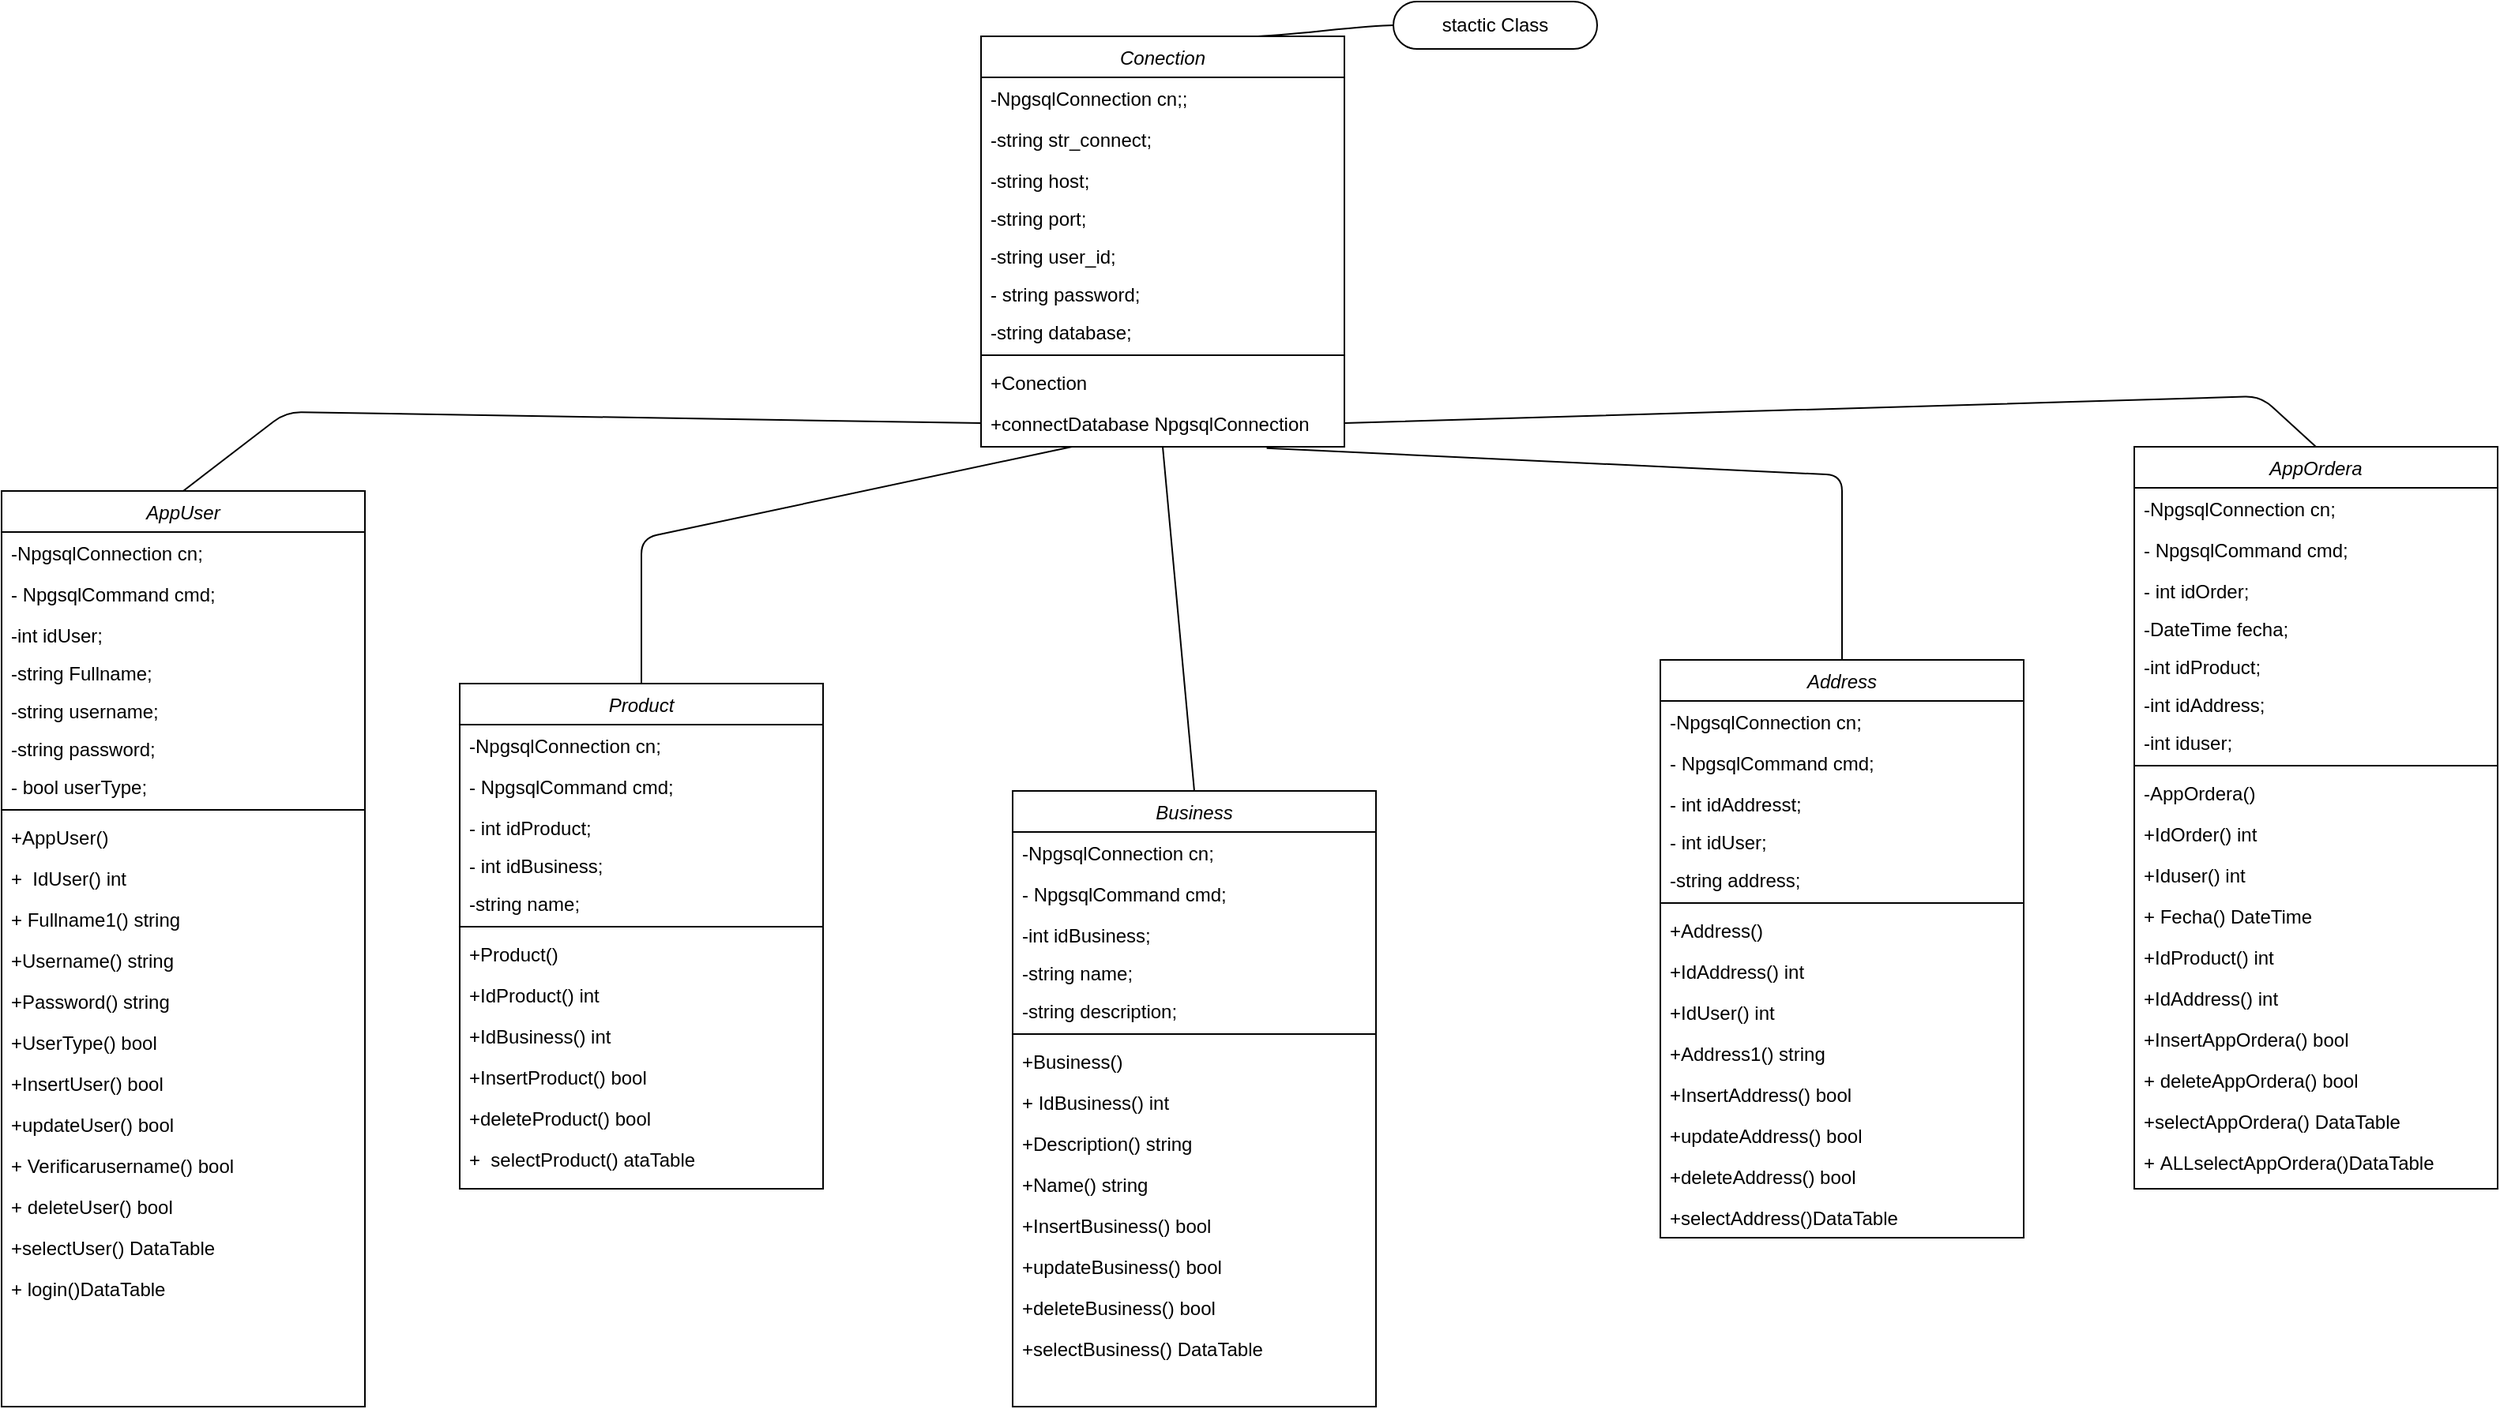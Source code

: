 <mxfile version="13.0.9" type="device"><diagram id="C5RBs43oDa-KdzZeNtuy" name="Page-1"><mxGraphModel dx="2031" dy="1103" grid="1" gridSize="10" guides="1" tooltips="1" connect="1" arrows="1" fold="1" page="1" pageScale="1" pageWidth="827" pageHeight="1169" math="0" shadow="0"><root><mxCell id="WIyWlLk6GJQsqaUBKTNV-0"/><mxCell id="WIyWlLk6GJQsqaUBKTNV-1" parent="WIyWlLk6GJQsqaUBKTNV-0"/><mxCell id="FFOYuYThRLRDzzI7GLWf-106" value="stactic Class" style="whiteSpace=wrap;html=1;rounded=1;arcSize=50;align=center;verticalAlign=middle;strokeWidth=1;autosize=1;spacing=4;treeFolding=1;treeMoving=1;newEdgeStyle={&quot;edgeStyle&quot;:&quot;entityRelationEdgeStyle&quot;,&quot;startArrow&quot;:&quot;none&quot;,&quot;endArrow&quot;:&quot;none&quot;,&quot;segment&quot;:10,&quot;curved&quot;:1};" vertex="1" parent="WIyWlLk6GJQsqaUBKTNV-1"><mxGeometry x="941" y="60" width="129" height="30" as="geometry"/></mxCell><mxCell id="FFOYuYThRLRDzzI7GLWf-107" value="" style="edgeStyle=entityRelationEdgeStyle;startArrow=none;endArrow=none;segment=10;curved=1;exitX=0.75;exitY=0;exitDx=0;exitDy=0;" edge="1" target="FFOYuYThRLRDzzI7GLWf-106" parent="WIyWlLk6GJQsqaUBKTNV-1" source="zkfFHV4jXpPFQw0GAbJ--0"><mxGeometry relative="1" as="geometry"><mxPoint x="930" y="282" as="sourcePoint"/></mxGeometry></mxCell><mxCell id="FFOYuYThRLRDzzI7GLWf-60" value="AppUser" style="swimlane;fontStyle=2;align=center;verticalAlign=top;childLayout=stackLayout;horizontal=1;startSize=26;horizontalStack=0;resizeParent=1;resizeLast=0;collapsible=1;marginBottom=0;rounded=0;shadow=0;strokeWidth=1;" vertex="1" parent="WIyWlLk6GJQsqaUBKTNV-1"><mxGeometry x="60" y="370" width="230" height="580" as="geometry"><mxRectangle x="10" y="230" width="160" height="26" as="alternateBounds"/></mxGeometry></mxCell><mxCell id="FFOYuYThRLRDzzI7GLWf-61" value="-NpgsqlConnection cn;" style="text;align=left;verticalAlign=top;spacingLeft=4;spacingRight=4;overflow=hidden;rotatable=0;points=[[0,0.5],[1,0.5]];portConstraint=eastwest;rounded=0;shadow=0;html=0;labelBorderColor=none;" vertex="1" parent="FFOYuYThRLRDzzI7GLWf-60"><mxGeometry y="26" width="230" height="26" as="geometry"/></mxCell><mxCell id="FFOYuYThRLRDzzI7GLWf-62" value="- NpgsqlCommand cmd;" style="text;align=left;verticalAlign=top;spacingLeft=4;spacingRight=4;overflow=hidden;rotatable=0;points=[[0,0.5],[1,0.5]];portConstraint=eastwest;rounded=0;shadow=0;html=0;" vertex="1" parent="FFOYuYThRLRDzzI7GLWf-60"><mxGeometry y="52" width="230" height="26" as="geometry"/></mxCell><mxCell id="FFOYuYThRLRDzzI7GLWf-63" value="-int idUser;" style="text;align=left;verticalAlign=top;spacingLeft=4;spacingRight=4;overflow=hidden;rotatable=0;points=[[0,0.5],[1,0.5]];portConstraint=eastwest;" vertex="1" parent="FFOYuYThRLRDzzI7GLWf-60"><mxGeometry y="78" width="230" height="24" as="geometry"/></mxCell><mxCell id="FFOYuYThRLRDzzI7GLWf-64" value="-string Fullname;" style="text;align=left;verticalAlign=top;spacingLeft=4;spacingRight=4;overflow=hidden;rotatable=0;points=[[0,0.5],[1,0.5]];portConstraint=eastwest;" vertex="1" parent="FFOYuYThRLRDzzI7GLWf-60"><mxGeometry y="102" width="230" height="24" as="geometry"/></mxCell><mxCell id="FFOYuYThRLRDzzI7GLWf-65" value="-string username;" style="text;align=left;verticalAlign=top;spacingLeft=4;spacingRight=4;overflow=hidden;rotatable=0;points=[[0,0.5],[1,0.5]];portConstraint=eastwest;" vertex="1" parent="FFOYuYThRLRDzzI7GLWf-60"><mxGeometry y="126" width="230" height="24" as="geometry"/></mxCell><mxCell id="FFOYuYThRLRDzzI7GLWf-66" value="-string password;" style="text;align=left;verticalAlign=top;spacingLeft=4;spacingRight=4;overflow=hidden;rotatable=0;points=[[0,0.5],[1,0.5]];portConstraint=eastwest;" vertex="1" parent="FFOYuYThRLRDzzI7GLWf-60"><mxGeometry y="150" width="230" height="24" as="geometry"/></mxCell><mxCell id="FFOYuYThRLRDzzI7GLWf-67" value="- bool userType;" style="text;align=left;verticalAlign=top;spacingLeft=4;spacingRight=4;overflow=hidden;rotatable=0;points=[[0,0.5],[1,0.5]];portConstraint=eastwest;" vertex="1" parent="FFOYuYThRLRDzzI7GLWf-60"><mxGeometry y="174" width="230" height="24" as="geometry"/></mxCell><mxCell id="FFOYuYThRLRDzzI7GLWf-68" value="" style="line;html=1;strokeWidth=1;align=left;verticalAlign=middle;spacingTop=-1;spacingLeft=3;spacingRight=3;rotatable=0;labelPosition=right;points=[];portConstraint=eastwest;" vertex="1" parent="FFOYuYThRLRDzzI7GLWf-60"><mxGeometry y="198" width="230" height="8" as="geometry"/></mxCell><mxCell id="FFOYuYThRLRDzzI7GLWf-69" value="+AppUser()" style="text;align=left;verticalAlign=top;spacingLeft=4;spacingRight=4;overflow=hidden;rotatable=0;points=[[0,0.5],[1,0.5]];portConstraint=eastwest;" vertex="1" parent="FFOYuYThRLRDzzI7GLWf-60"><mxGeometry y="206" width="230" height="26" as="geometry"/></mxCell><mxCell id="FFOYuYThRLRDzzI7GLWf-70" value="+  IdUser() int" style="text;align=left;verticalAlign=top;spacingLeft=4;spacingRight=4;overflow=hidden;rotatable=0;points=[[0,0.5],[1,0.5]];portConstraint=eastwest;" vertex="1" parent="FFOYuYThRLRDzzI7GLWf-60"><mxGeometry y="232" width="230" height="26" as="geometry"/></mxCell><mxCell id="FFOYuYThRLRDzzI7GLWf-71" value="+ Fullname1() string " style="text;align=left;verticalAlign=top;spacingLeft=4;spacingRight=4;overflow=hidden;rotatable=0;points=[[0,0.5],[1,0.5]];portConstraint=eastwest;" vertex="1" parent="FFOYuYThRLRDzzI7GLWf-60"><mxGeometry y="258" width="230" height="26" as="geometry"/></mxCell><mxCell id="FFOYuYThRLRDzzI7GLWf-72" value="+Username() string " style="text;align=left;verticalAlign=top;spacingLeft=4;spacingRight=4;overflow=hidden;rotatable=0;points=[[0,0.5],[1,0.5]];portConstraint=eastwest;" vertex="1" parent="FFOYuYThRLRDzzI7GLWf-60"><mxGeometry y="284" width="230" height="26" as="geometry"/></mxCell><mxCell id="FFOYuYThRLRDzzI7GLWf-73" value="+Password() string " style="text;align=left;verticalAlign=top;spacingLeft=4;spacingRight=4;overflow=hidden;rotatable=0;points=[[0,0.5],[1,0.5]];portConstraint=eastwest;" vertex="1" parent="FFOYuYThRLRDzzI7GLWf-60"><mxGeometry y="310" width="230" height="26" as="geometry"/></mxCell><mxCell id="FFOYuYThRLRDzzI7GLWf-74" value="+UserType() bool " style="text;align=left;verticalAlign=top;spacingLeft=4;spacingRight=4;overflow=hidden;rotatable=0;points=[[0,0.5],[1,0.5]];portConstraint=eastwest;" vertex="1" parent="FFOYuYThRLRDzzI7GLWf-60"><mxGeometry y="336" width="230" height="26" as="geometry"/></mxCell><mxCell id="FFOYuYThRLRDzzI7GLWf-75" value="+InsertUser() bool " style="text;align=left;verticalAlign=top;spacingLeft=4;spacingRight=4;overflow=hidden;rotatable=0;points=[[0,0.5],[1,0.5]];portConstraint=eastwest;" vertex="1" parent="FFOYuYThRLRDzzI7GLWf-60"><mxGeometry y="362" width="230" height="26" as="geometry"/></mxCell><mxCell id="FFOYuYThRLRDzzI7GLWf-76" value="+updateUser() bool " style="text;align=left;verticalAlign=top;spacingLeft=4;spacingRight=4;overflow=hidden;rotatable=0;points=[[0,0.5],[1,0.5]];portConstraint=eastwest;fontStyle=0" vertex="1" parent="FFOYuYThRLRDzzI7GLWf-60"><mxGeometry y="388" width="230" height="26" as="geometry"/></mxCell><mxCell id="FFOYuYThRLRDzzI7GLWf-77" value="+ Verificarusername() bool " style="text;align=left;verticalAlign=top;spacingLeft=4;spacingRight=4;overflow=hidden;rotatable=0;points=[[0,0.5],[1,0.5]];portConstraint=eastwest;fontStyle=0" vertex="1" parent="FFOYuYThRLRDzzI7GLWf-60"><mxGeometry y="414" width="230" height="26" as="geometry"/></mxCell><mxCell id="FFOYuYThRLRDzzI7GLWf-78" value="+ deleteUser() bool " style="text;align=left;verticalAlign=top;spacingLeft=4;spacingRight=4;overflow=hidden;rotatable=0;points=[[0,0.5],[1,0.5]];portConstraint=eastwest;fontStyle=0" vertex="1" parent="FFOYuYThRLRDzzI7GLWf-60"><mxGeometry y="440" width="230" height="26" as="geometry"/></mxCell><mxCell id="FFOYuYThRLRDzzI7GLWf-79" value="+selectUser() DataTable " style="text;align=left;verticalAlign=top;spacingLeft=4;spacingRight=4;overflow=hidden;rotatable=0;points=[[0,0.5],[1,0.5]];portConstraint=eastwest;fontStyle=0" vertex="1" parent="FFOYuYThRLRDzzI7GLWf-60"><mxGeometry y="466" width="230" height="26" as="geometry"/></mxCell><mxCell id="FFOYuYThRLRDzzI7GLWf-80" value="+ login()DataTable " style="text;align=left;verticalAlign=top;spacingLeft=4;spacingRight=4;overflow=hidden;rotatable=0;points=[[0,0.5],[1,0.5]];portConstraint=eastwest;fontStyle=0" vertex="1" parent="FFOYuYThRLRDzzI7GLWf-60"><mxGeometry y="492" width="230" height="26" as="geometry"/></mxCell><mxCell id="zkfFHV4jXpPFQw0GAbJ--0" value="Conection" style="swimlane;fontStyle=2;align=center;verticalAlign=top;childLayout=stackLayout;horizontal=1;startSize=26;horizontalStack=0;resizeParent=1;resizeLast=0;collapsible=1;marginBottom=0;rounded=0;shadow=0;strokeWidth=1;" parent="WIyWlLk6GJQsqaUBKTNV-1" vertex="1"><mxGeometry x="680" y="82" width="230" height="260" as="geometry"><mxRectangle x="10" y="50" width="160" height="26" as="alternateBounds"/></mxGeometry></mxCell><mxCell id="zkfFHV4jXpPFQw0GAbJ--2" value="-NpgsqlConnection cn;;" style="text;align=left;verticalAlign=top;spacingLeft=4;spacingRight=4;overflow=hidden;rotatable=0;points=[[0,0.5],[1,0.5]];portConstraint=eastwest;rounded=0;shadow=0;html=0;" parent="zkfFHV4jXpPFQw0GAbJ--0" vertex="1"><mxGeometry y="26" width="230" height="26" as="geometry"/></mxCell><mxCell id="zkfFHV4jXpPFQw0GAbJ--3" value="-string str_connect;" style="text;align=left;verticalAlign=top;spacingLeft=4;spacingRight=4;overflow=hidden;rotatable=0;points=[[0,0.5],[1,0.5]];portConstraint=eastwest;rounded=0;shadow=0;html=0;" parent="zkfFHV4jXpPFQw0GAbJ--0" vertex="1"><mxGeometry y="52" width="230" height="26" as="geometry"/></mxCell><mxCell id="zkfFHV4jXpPFQw0GAbJ--1" value="-string host;" style="text;align=left;verticalAlign=top;spacingLeft=4;spacingRight=4;overflow=hidden;rotatable=0;points=[[0,0.5],[1,0.5]];portConstraint=eastwest;" parent="zkfFHV4jXpPFQw0GAbJ--0" vertex="1"><mxGeometry y="78" width="230" height="24" as="geometry"/></mxCell><mxCell id="FFOYuYThRLRDzzI7GLWf-4" value="-string port;" style="text;align=left;verticalAlign=top;spacingLeft=4;spacingRight=4;overflow=hidden;rotatable=0;points=[[0,0.5],[1,0.5]];portConstraint=eastwest;" vertex="1" parent="zkfFHV4jXpPFQw0GAbJ--0"><mxGeometry y="102" width="230" height="24" as="geometry"/></mxCell><mxCell id="FFOYuYThRLRDzzI7GLWf-6" value="-string user_id;&#10;&#10;" style="text;align=left;verticalAlign=top;spacingLeft=4;spacingRight=4;overflow=hidden;rotatable=0;points=[[0,0.5],[1,0.5]];portConstraint=eastwest;" vertex="1" parent="zkfFHV4jXpPFQw0GAbJ--0"><mxGeometry y="126" width="230" height="24" as="geometry"/></mxCell><mxCell id="FFOYuYThRLRDzzI7GLWf-7" value="- string password;" style="text;align=left;verticalAlign=top;spacingLeft=4;spacingRight=4;overflow=hidden;rotatable=0;points=[[0,0.5],[1,0.5]];portConstraint=eastwest;" vertex="1" parent="zkfFHV4jXpPFQw0GAbJ--0"><mxGeometry y="150" width="230" height="24" as="geometry"/></mxCell><mxCell id="FFOYuYThRLRDzzI7GLWf-8" value="-string database;" style="text;align=left;verticalAlign=top;spacingLeft=4;spacingRight=4;overflow=hidden;rotatable=0;points=[[0,0.5],[1,0.5]];portConstraint=eastwest;" vertex="1" parent="zkfFHV4jXpPFQw0GAbJ--0"><mxGeometry y="174" width="230" height="24" as="geometry"/></mxCell><mxCell id="zkfFHV4jXpPFQw0GAbJ--4" value="" style="line;html=1;strokeWidth=1;align=left;verticalAlign=middle;spacingTop=-1;spacingLeft=3;spacingRight=3;rotatable=0;labelPosition=right;points=[];portConstraint=eastwest;" parent="zkfFHV4jXpPFQw0GAbJ--0" vertex="1"><mxGeometry y="198" width="230" height="8" as="geometry"/></mxCell><mxCell id="zkfFHV4jXpPFQw0GAbJ--5" value="+Conection&#10;&#10;" style="text;align=left;verticalAlign=top;spacingLeft=4;spacingRight=4;overflow=hidden;rotatable=0;points=[[0,0.5],[1,0.5]];portConstraint=eastwest;" parent="zkfFHV4jXpPFQw0GAbJ--0" vertex="1"><mxGeometry y="206" width="230" height="26" as="geometry"/></mxCell><mxCell id="FFOYuYThRLRDzzI7GLWf-9" value="+connectDatabase NpgsqlConnection " style="text;align=left;verticalAlign=top;spacingLeft=4;spacingRight=4;overflow=hidden;rotatable=0;points=[[0,0.5],[1,0.5]];portConstraint=eastwest;" vertex="1" parent="zkfFHV4jXpPFQw0GAbJ--0"><mxGeometry y="232" width="230" height="26" as="geometry"/></mxCell><mxCell id="FFOYuYThRLRDzzI7GLWf-81" value="Business" style="swimlane;fontStyle=2;align=center;verticalAlign=top;childLayout=stackLayout;horizontal=1;startSize=26;horizontalStack=0;resizeParent=1;resizeLast=0;collapsible=1;marginBottom=0;rounded=0;shadow=0;strokeWidth=1;" vertex="1" parent="WIyWlLk6GJQsqaUBKTNV-1"><mxGeometry x="700" y="560" width="230" height="390" as="geometry"><mxRectangle x="320" y="270" width="160" height="26" as="alternateBounds"/></mxGeometry></mxCell><mxCell id="FFOYuYThRLRDzzI7GLWf-82" value="-NpgsqlConnection cn;" style="text;align=left;verticalAlign=top;spacingLeft=4;spacingRight=4;overflow=hidden;rotatable=0;points=[[0,0.5],[1,0.5]];portConstraint=eastwest;rounded=0;shadow=0;html=0;labelBorderColor=none;" vertex="1" parent="FFOYuYThRLRDzzI7GLWf-81"><mxGeometry y="26" width="230" height="26" as="geometry"/></mxCell><mxCell id="FFOYuYThRLRDzzI7GLWf-83" value="- NpgsqlCommand cmd;" style="text;align=left;verticalAlign=top;spacingLeft=4;spacingRight=4;overflow=hidden;rotatable=0;points=[[0,0.5],[1,0.5]];portConstraint=eastwest;rounded=0;shadow=0;html=0;" vertex="1" parent="FFOYuYThRLRDzzI7GLWf-81"><mxGeometry y="52" width="230" height="26" as="geometry"/></mxCell><mxCell id="FFOYuYThRLRDzzI7GLWf-84" value="-int idBusiness;" style="text;align=left;verticalAlign=top;spacingLeft=4;spacingRight=4;overflow=hidden;rotatable=0;points=[[0,0.5],[1,0.5]];portConstraint=eastwest;" vertex="1" parent="FFOYuYThRLRDzzI7GLWf-81"><mxGeometry y="78" width="230" height="24" as="geometry"/></mxCell><mxCell id="FFOYuYThRLRDzzI7GLWf-85" value="-string name;" style="text;align=left;verticalAlign=top;spacingLeft=4;spacingRight=4;overflow=hidden;rotatable=0;points=[[0,0.5],[1,0.5]];portConstraint=eastwest;" vertex="1" parent="FFOYuYThRLRDzzI7GLWf-81"><mxGeometry y="102" width="230" height="24" as="geometry"/></mxCell><mxCell id="FFOYuYThRLRDzzI7GLWf-86" value="-string description;" style="text;align=left;verticalAlign=top;spacingLeft=4;spacingRight=4;overflow=hidden;rotatable=0;points=[[0,0.5],[1,0.5]];portConstraint=eastwest;" vertex="1" parent="FFOYuYThRLRDzzI7GLWf-81"><mxGeometry y="126" width="230" height="24" as="geometry"/></mxCell><mxCell id="FFOYuYThRLRDzzI7GLWf-89" value="" style="line;html=1;strokeWidth=1;align=left;verticalAlign=middle;spacingTop=-1;spacingLeft=3;spacingRight=3;rotatable=0;labelPosition=right;points=[];portConstraint=eastwest;" vertex="1" parent="FFOYuYThRLRDzzI7GLWf-81"><mxGeometry y="150" width="230" height="8" as="geometry"/></mxCell><mxCell id="FFOYuYThRLRDzzI7GLWf-90" value="+Business()" style="text;align=left;verticalAlign=top;spacingLeft=4;spacingRight=4;overflow=hidden;rotatable=0;points=[[0,0.5],[1,0.5]];portConstraint=eastwest;" vertex="1" parent="FFOYuYThRLRDzzI7GLWf-81"><mxGeometry y="158" width="230" height="26" as="geometry"/></mxCell><mxCell id="FFOYuYThRLRDzzI7GLWf-91" value="+ IdBusiness() int " style="text;align=left;verticalAlign=top;spacingLeft=4;spacingRight=4;overflow=hidden;rotatable=0;points=[[0,0.5],[1,0.5]];portConstraint=eastwest;" vertex="1" parent="FFOYuYThRLRDzzI7GLWf-81"><mxGeometry y="184" width="230" height="26" as="geometry"/></mxCell><mxCell id="FFOYuYThRLRDzzI7GLWf-92" value="+Description() string " style="text;align=left;verticalAlign=top;spacingLeft=4;spacingRight=4;overflow=hidden;rotatable=0;points=[[0,0.5],[1,0.5]];portConstraint=eastwest;" vertex="1" parent="FFOYuYThRLRDzzI7GLWf-81"><mxGeometry y="210" width="230" height="26" as="geometry"/></mxCell><mxCell id="FFOYuYThRLRDzzI7GLWf-93" value="+Name() string " style="text;align=left;verticalAlign=top;spacingLeft=4;spacingRight=4;overflow=hidden;rotatable=0;points=[[0,0.5],[1,0.5]];portConstraint=eastwest;" vertex="1" parent="FFOYuYThRLRDzzI7GLWf-81"><mxGeometry y="236" width="230" height="26" as="geometry"/></mxCell><mxCell id="FFOYuYThRLRDzzI7GLWf-94" value="+InsertBusiness() bool " style="text;align=left;verticalAlign=top;spacingLeft=4;spacingRight=4;overflow=hidden;rotatable=0;points=[[0,0.5],[1,0.5]];portConstraint=eastwest;" vertex="1" parent="FFOYuYThRLRDzzI7GLWf-81"><mxGeometry y="262" width="230" height="26" as="geometry"/></mxCell><mxCell id="FFOYuYThRLRDzzI7GLWf-95" value="+updateBusiness() bool " style="text;align=left;verticalAlign=top;spacingLeft=4;spacingRight=4;overflow=hidden;rotatable=0;points=[[0,0.5],[1,0.5]];portConstraint=eastwest;" vertex="1" parent="FFOYuYThRLRDzzI7GLWf-81"><mxGeometry y="288" width="230" height="26" as="geometry"/></mxCell><mxCell id="FFOYuYThRLRDzzI7GLWf-96" value="+deleteBusiness() bool " style="text;align=left;verticalAlign=top;spacingLeft=4;spacingRight=4;overflow=hidden;rotatable=0;points=[[0,0.5],[1,0.5]];portConstraint=eastwest;" vertex="1" parent="FFOYuYThRLRDzzI7GLWf-81"><mxGeometry y="314" width="230" height="26" as="geometry"/></mxCell><mxCell id="FFOYuYThRLRDzzI7GLWf-97" value="+selectBusiness() DataTable " style="text;align=left;verticalAlign=top;spacingLeft=4;spacingRight=4;overflow=hidden;rotatable=0;points=[[0,0.5],[1,0.5]];portConstraint=eastwest;fontStyle=0" vertex="1" parent="FFOYuYThRLRDzzI7GLWf-81"><mxGeometry y="340" width="230" height="26" as="geometry"/></mxCell><mxCell id="FFOYuYThRLRDzzI7GLWf-41" value="AppOrdera" style="swimlane;fontStyle=2;align=center;verticalAlign=top;childLayout=stackLayout;horizontal=1;startSize=26;horizontalStack=0;resizeParent=1;resizeLast=0;collapsible=1;marginBottom=0;rounded=0;shadow=0;strokeWidth=1;" vertex="1" parent="WIyWlLk6GJQsqaUBKTNV-1"><mxGeometry x="1410" y="342" width="230" height="470" as="geometry"><mxRectangle x="10" y="180" width="160" height="26" as="alternateBounds"/></mxGeometry></mxCell><mxCell id="FFOYuYThRLRDzzI7GLWf-42" value="-NpgsqlConnection cn;" style="text;align=left;verticalAlign=top;spacingLeft=4;spacingRight=4;overflow=hidden;rotatable=0;points=[[0,0.5],[1,0.5]];portConstraint=eastwest;rounded=0;shadow=0;html=0;labelBorderColor=none;" vertex="1" parent="FFOYuYThRLRDzzI7GLWf-41"><mxGeometry y="26" width="230" height="26" as="geometry"/></mxCell><mxCell id="FFOYuYThRLRDzzI7GLWf-43" value="- NpgsqlCommand cmd;" style="text;align=left;verticalAlign=top;spacingLeft=4;spacingRight=4;overflow=hidden;rotatable=0;points=[[0,0.5],[1,0.5]];portConstraint=eastwest;rounded=0;shadow=0;html=0;" vertex="1" parent="FFOYuYThRLRDzzI7GLWf-41"><mxGeometry y="52" width="230" height="26" as="geometry"/></mxCell><mxCell id="FFOYuYThRLRDzzI7GLWf-44" value=" - int idOrder;" style="text;align=left;verticalAlign=top;spacingLeft=4;spacingRight=4;overflow=hidden;rotatable=0;points=[[0,0.5],[1,0.5]];portConstraint=eastwest;" vertex="1" parent="FFOYuYThRLRDzzI7GLWf-41"><mxGeometry y="78" width="230" height="24" as="geometry"/></mxCell><mxCell id="FFOYuYThRLRDzzI7GLWf-45" value="-DateTime fecha;" style="text;align=left;verticalAlign=top;spacingLeft=4;spacingRight=4;overflow=hidden;rotatable=0;points=[[0,0.5],[1,0.5]];portConstraint=eastwest;" vertex="1" parent="FFOYuYThRLRDzzI7GLWf-41"><mxGeometry y="102" width="230" height="24" as="geometry"/></mxCell><mxCell id="FFOYuYThRLRDzzI7GLWf-46" value="-int idProduct;" style="text;align=left;verticalAlign=top;spacingLeft=4;spacingRight=4;overflow=hidden;rotatable=0;points=[[0,0.5],[1,0.5]];portConstraint=eastwest;" vertex="1" parent="FFOYuYThRLRDzzI7GLWf-41"><mxGeometry y="126" width="230" height="24" as="geometry"/></mxCell><mxCell id="FFOYuYThRLRDzzI7GLWf-57" value="-int idAddress;" style="text;align=left;verticalAlign=top;spacingLeft=4;spacingRight=4;overflow=hidden;rotatable=0;points=[[0,0.5],[1,0.5]];portConstraint=eastwest;" vertex="1" parent="FFOYuYThRLRDzzI7GLWf-41"><mxGeometry y="150" width="230" height="24" as="geometry"/></mxCell><mxCell id="FFOYuYThRLRDzzI7GLWf-56" value="-int iduser;" style="text;align=left;verticalAlign=top;spacingLeft=4;spacingRight=4;overflow=hidden;rotatable=0;points=[[0,0.5],[1,0.5]];portConstraint=eastwest;" vertex="1" parent="FFOYuYThRLRDzzI7GLWf-41"><mxGeometry y="174" width="230" height="24" as="geometry"/></mxCell><mxCell id="FFOYuYThRLRDzzI7GLWf-47" value="" style="line;html=1;strokeWidth=1;align=left;verticalAlign=middle;spacingTop=-1;spacingLeft=3;spacingRight=3;rotatable=0;labelPosition=right;points=[];portConstraint=eastwest;" vertex="1" parent="FFOYuYThRLRDzzI7GLWf-41"><mxGeometry y="198" width="230" height="8" as="geometry"/></mxCell><mxCell id="FFOYuYThRLRDzzI7GLWf-48" value="-AppOrdera()&#10;&#10;" style="text;align=left;verticalAlign=top;spacingLeft=4;spacingRight=4;overflow=hidden;rotatable=0;points=[[0,0.5],[1,0.5]];portConstraint=eastwest;" vertex="1" parent="FFOYuYThRLRDzzI7GLWf-41"><mxGeometry y="206" width="230" height="26" as="geometry"/></mxCell><mxCell id="FFOYuYThRLRDzzI7GLWf-49" value="+IdOrder() int " style="text;align=left;verticalAlign=top;spacingLeft=4;spacingRight=4;overflow=hidden;rotatable=0;points=[[0,0.5],[1,0.5]];portConstraint=eastwest;" vertex="1" parent="FFOYuYThRLRDzzI7GLWf-41"><mxGeometry y="232" width="230" height="26" as="geometry"/></mxCell><mxCell id="FFOYuYThRLRDzzI7GLWf-50" value="+Iduser() int " style="text;align=left;verticalAlign=top;spacingLeft=4;spacingRight=4;overflow=hidden;rotatable=0;points=[[0,0.5],[1,0.5]];portConstraint=eastwest;" vertex="1" parent="FFOYuYThRLRDzzI7GLWf-41"><mxGeometry y="258" width="230" height="26" as="geometry"/></mxCell><mxCell id="FFOYuYThRLRDzzI7GLWf-51" value="+ Fecha() DateTime" style="text;align=left;verticalAlign=top;spacingLeft=4;spacingRight=4;overflow=hidden;rotatable=0;points=[[0,0.5],[1,0.5]];portConstraint=eastwest;" vertex="1" parent="FFOYuYThRLRDzzI7GLWf-41"><mxGeometry y="284" width="230" height="26" as="geometry"/></mxCell><mxCell id="FFOYuYThRLRDzzI7GLWf-52" value=" +IdProduct() int " style="text;align=left;verticalAlign=top;spacingLeft=4;spacingRight=4;overflow=hidden;rotatable=0;points=[[0,0.5],[1,0.5]];portConstraint=eastwest;" vertex="1" parent="FFOYuYThRLRDzzI7GLWf-41"><mxGeometry y="310" width="230" height="26" as="geometry"/></mxCell><mxCell id="FFOYuYThRLRDzzI7GLWf-53" value="+IdAddress() int " style="text;align=left;verticalAlign=top;spacingLeft=4;spacingRight=4;overflow=hidden;rotatable=0;points=[[0,0.5],[1,0.5]];portConstraint=eastwest;" vertex="1" parent="FFOYuYThRLRDzzI7GLWf-41"><mxGeometry y="336" width="230" height="26" as="geometry"/></mxCell><mxCell id="FFOYuYThRLRDzzI7GLWf-54" value="+InsertAppOrdera() bool " style="text;align=left;verticalAlign=top;spacingLeft=4;spacingRight=4;overflow=hidden;rotatable=0;points=[[0,0.5],[1,0.5]];portConstraint=eastwest;" vertex="1" parent="FFOYuYThRLRDzzI7GLWf-41"><mxGeometry y="362" width="230" height="26" as="geometry"/></mxCell><mxCell id="FFOYuYThRLRDzzI7GLWf-55" value="+ deleteAppOrdera() bool " style="text;align=left;verticalAlign=top;spacingLeft=4;spacingRight=4;overflow=hidden;rotatable=0;points=[[0,0.5],[1,0.5]];portConstraint=eastwest;fontStyle=0" vertex="1" parent="FFOYuYThRLRDzzI7GLWf-41"><mxGeometry y="388" width="230" height="26" as="geometry"/></mxCell><mxCell id="FFOYuYThRLRDzzI7GLWf-58" value="+selectAppOrdera() DataTable " style="text;align=left;verticalAlign=top;spacingLeft=4;spacingRight=4;overflow=hidden;rotatable=0;points=[[0,0.5],[1,0.5]];portConstraint=eastwest;fontStyle=0" vertex="1" parent="FFOYuYThRLRDzzI7GLWf-41"><mxGeometry y="414" width="230" height="26" as="geometry"/></mxCell><mxCell id="FFOYuYThRLRDzzI7GLWf-59" value="+ ALLselectAppOrdera()DataTable " style="text;align=left;verticalAlign=top;spacingLeft=4;spacingRight=4;overflow=hidden;rotatable=0;points=[[0,0.5],[1,0.5]];portConstraint=eastwest;fontStyle=0" vertex="1" parent="FFOYuYThRLRDzzI7GLWf-41"><mxGeometry y="440" width="230" height="26" as="geometry"/></mxCell><mxCell id="FFOYuYThRLRDzzI7GLWf-10" value="Product" style="swimlane;fontStyle=2;align=center;verticalAlign=top;childLayout=stackLayout;horizontal=1;startSize=26;horizontalStack=0;resizeParent=1;resizeLast=0;collapsible=1;marginBottom=0;rounded=0;shadow=0;strokeWidth=1;" vertex="1" parent="WIyWlLk6GJQsqaUBKTNV-1"><mxGeometry x="350" y="492" width="230" height="320" as="geometry"><mxRectangle x="10" y="90" width="160" height="26" as="alternateBounds"/></mxGeometry></mxCell><mxCell id="FFOYuYThRLRDzzI7GLWf-11" value="-NpgsqlConnection cn;" style="text;align=left;verticalAlign=top;spacingLeft=4;spacingRight=4;overflow=hidden;rotatable=0;points=[[0,0.5],[1,0.5]];portConstraint=eastwest;rounded=0;shadow=0;html=0;labelBorderColor=none;" vertex="1" parent="FFOYuYThRLRDzzI7GLWf-10"><mxGeometry y="26" width="230" height="26" as="geometry"/></mxCell><mxCell id="FFOYuYThRLRDzzI7GLWf-12" value="- NpgsqlCommand cmd;" style="text;align=left;verticalAlign=top;spacingLeft=4;spacingRight=4;overflow=hidden;rotatable=0;points=[[0,0.5],[1,0.5]];portConstraint=eastwest;rounded=0;shadow=0;html=0;" vertex="1" parent="FFOYuYThRLRDzzI7GLWf-10"><mxGeometry y="52" width="230" height="26" as="geometry"/></mxCell><mxCell id="FFOYuYThRLRDzzI7GLWf-13" value="- int idProduct;" style="text;align=left;verticalAlign=top;spacingLeft=4;spacingRight=4;overflow=hidden;rotatable=0;points=[[0,0.5],[1,0.5]];portConstraint=eastwest;" vertex="1" parent="FFOYuYThRLRDzzI7GLWf-10"><mxGeometry y="78" width="230" height="24" as="geometry"/></mxCell><mxCell id="FFOYuYThRLRDzzI7GLWf-14" value="- int idBusiness;" style="text;align=left;verticalAlign=top;spacingLeft=4;spacingRight=4;overflow=hidden;rotatable=0;points=[[0,0.5],[1,0.5]];portConstraint=eastwest;" vertex="1" parent="FFOYuYThRLRDzzI7GLWf-10"><mxGeometry y="102" width="230" height="24" as="geometry"/></mxCell><mxCell id="FFOYuYThRLRDzzI7GLWf-15" value="-string name;" style="text;align=left;verticalAlign=top;spacingLeft=4;spacingRight=4;overflow=hidden;rotatable=0;points=[[0,0.5],[1,0.5]];portConstraint=eastwest;" vertex="1" parent="FFOYuYThRLRDzzI7GLWf-10"><mxGeometry y="126" width="230" height="24" as="geometry"/></mxCell><mxCell id="FFOYuYThRLRDzzI7GLWf-18" value="" style="line;html=1;strokeWidth=1;align=left;verticalAlign=middle;spacingTop=-1;spacingLeft=3;spacingRight=3;rotatable=0;labelPosition=right;points=[];portConstraint=eastwest;" vertex="1" parent="FFOYuYThRLRDzzI7GLWf-10"><mxGeometry y="150" width="230" height="8" as="geometry"/></mxCell><mxCell id="FFOYuYThRLRDzzI7GLWf-19" value="+Product()" style="text;align=left;verticalAlign=top;spacingLeft=4;spacingRight=4;overflow=hidden;rotatable=0;points=[[0,0.5],[1,0.5]];portConstraint=eastwest;" vertex="1" parent="FFOYuYThRLRDzzI7GLWf-10"><mxGeometry y="158" width="230" height="26" as="geometry"/></mxCell><mxCell id="FFOYuYThRLRDzzI7GLWf-20" value="+IdProduct() int" style="text;align=left;verticalAlign=top;spacingLeft=4;spacingRight=4;overflow=hidden;rotatable=0;points=[[0,0.5],[1,0.5]];portConstraint=eastwest;" vertex="1" parent="FFOYuYThRLRDzzI7GLWf-10"><mxGeometry y="184" width="230" height="26" as="geometry"/></mxCell><mxCell id="FFOYuYThRLRDzzI7GLWf-22" value="+IdBusiness() int " style="text;align=left;verticalAlign=top;spacingLeft=4;spacingRight=4;overflow=hidden;rotatable=0;points=[[0,0.5],[1,0.5]];portConstraint=eastwest;" vertex="1" parent="FFOYuYThRLRDzzI7GLWf-10"><mxGeometry y="210" width="230" height="26" as="geometry"/></mxCell><mxCell id="FFOYuYThRLRDzzI7GLWf-23" value="+InsertProduct() bool " style="text;align=left;verticalAlign=top;spacingLeft=4;spacingRight=4;overflow=hidden;rotatable=0;points=[[0,0.5],[1,0.5]];portConstraint=eastwest;" vertex="1" parent="FFOYuYThRLRDzzI7GLWf-10"><mxGeometry y="236" width="230" height="26" as="geometry"/></mxCell><mxCell id="FFOYuYThRLRDzzI7GLWf-24" value="+deleteProduct() bool " style="text;align=left;verticalAlign=top;spacingLeft=4;spacingRight=4;overflow=hidden;rotatable=0;points=[[0,0.5],[1,0.5]];portConstraint=eastwest;" vertex="1" parent="FFOYuYThRLRDzzI7GLWf-10"><mxGeometry y="262" width="230" height="26" as="geometry"/></mxCell><mxCell id="FFOYuYThRLRDzzI7GLWf-25" value="+  selectProduct() ataTable " style="text;align=left;verticalAlign=top;spacingLeft=4;spacingRight=4;overflow=hidden;rotatable=0;points=[[0,0.5],[1,0.5]];portConstraint=eastwest;" vertex="1" parent="FFOYuYThRLRDzzI7GLWf-10"><mxGeometry y="288" width="230" height="26" as="geometry"/></mxCell><mxCell id="FFOYuYThRLRDzzI7GLWf-26" value="Address" style="swimlane;fontStyle=2;align=center;verticalAlign=top;childLayout=stackLayout;horizontal=1;startSize=26;horizontalStack=0;resizeParent=1;resizeLast=0;collapsible=1;marginBottom=0;rounded=0;shadow=0;strokeWidth=1;" vertex="1" parent="WIyWlLk6GJQsqaUBKTNV-1"><mxGeometry x="1110" y="477" width="230" height="366" as="geometry"><mxRectangle x="10" y="130" width="160" height="26" as="alternateBounds"/></mxGeometry></mxCell><mxCell id="FFOYuYThRLRDzzI7GLWf-27" value="-NpgsqlConnection cn;" style="text;align=left;verticalAlign=top;spacingLeft=4;spacingRight=4;overflow=hidden;rotatable=0;points=[[0,0.5],[1,0.5]];portConstraint=eastwest;rounded=0;shadow=0;html=0;labelBorderColor=none;" vertex="1" parent="FFOYuYThRLRDzzI7GLWf-26"><mxGeometry y="26" width="230" height="26" as="geometry"/></mxCell><mxCell id="FFOYuYThRLRDzzI7GLWf-28" value="- NpgsqlCommand cmd;" style="text;align=left;verticalAlign=top;spacingLeft=4;spacingRight=4;overflow=hidden;rotatable=0;points=[[0,0.5],[1,0.5]];portConstraint=eastwest;rounded=0;shadow=0;html=0;" vertex="1" parent="FFOYuYThRLRDzzI7GLWf-26"><mxGeometry y="52" width="230" height="26" as="geometry"/></mxCell><mxCell id="FFOYuYThRLRDzzI7GLWf-29" value="- int idAddresst;" style="text;align=left;verticalAlign=top;spacingLeft=4;spacingRight=4;overflow=hidden;rotatable=0;points=[[0,0.5],[1,0.5]];portConstraint=eastwest;" vertex="1" parent="FFOYuYThRLRDzzI7GLWf-26"><mxGeometry y="78" width="230" height="24" as="geometry"/></mxCell><mxCell id="FFOYuYThRLRDzzI7GLWf-30" value="- int idUser;" style="text;align=left;verticalAlign=top;spacingLeft=4;spacingRight=4;overflow=hidden;rotatable=0;points=[[0,0.5],[1,0.5]];portConstraint=eastwest;" vertex="1" parent="FFOYuYThRLRDzzI7GLWf-26"><mxGeometry y="102" width="230" height="24" as="geometry"/></mxCell><mxCell id="FFOYuYThRLRDzzI7GLWf-31" value="-string address;" style="text;align=left;verticalAlign=top;spacingLeft=4;spacingRight=4;overflow=hidden;rotatable=0;points=[[0,0.5],[1,0.5]];portConstraint=eastwest;" vertex="1" parent="FFOYuYThRLRDzzI7GLWf-26"><mxGeometry y="126" width="230" height="24" as="geometry"/></mxCell><mxCell id="FFOYuYThRLRDzzI7GLWf-32" value="" style="line;html=1;strokeWidth=1;align=left;verticalAlign=middle;spacingTop=-1;spacingLeft=3;spacingRight=3;rotatable=0;labelPosition=right;points=[];portConstraint=eastwest;" vertex="1" parent="FFOYuYThRLRDzzI7GLWf-26"><mxGeometry y="150" width="230" height="8" as="geometry"/></mxCell><mxCell id="FFOYuYThRLRDzzI7GLWf-33" value="+Address()" style="text;align=left;verticalAlign=top;spacingLeft=4;spacingRight=4;overflow=hidden;rotatable=0;points=[[0,0.5],[1,0.5]];portConstraint=eastwest;" vertex="1" parent="FFOYuYThRLRDzzI7GLWf-26"><mxGeometry y="158" width="230" height="26" as="geometry"/></mxCell><mxCell id="FFOYuYThRLRDzzI7GLWf-34" value="+IdAddress() int " style="text;align=left;verticalAlign=top;spacingLeft=4;spacingRight=4;overflow=hidden;rotatable=0;points=[[0,0.5],[1,0.5]];portConstraint=eastwest;" vertex="1" parent="FFOYuYThRLRDzzI7GLWf-26"><mxGeometry y="184" width="230" height="26" as="geometry"/></mxCell><mxCell id="FFOYuYThRLRDzzI7GLWf-35" value="+IdUser() int " style="text;align=left;verticalAlign=top;spacingLeft=4;spacingRight=4;overflow=hidden;rotatable=0;points=[[0,0.5],[1,0.5]];portConstraint=eastwest;" vertex="1" parent="FFOYuYThRLRDzzI7GLWf-26"><mxGeometry y="210" width="230" height="26" as="geometry"/></mxCell><mxCell id="FFOYuYThRLRDzzI7GLWf-36" value="+Address1() string " style="text;align=left;verticalAlign=top;spacingLeft=4;spacingRight=4;overflow=hidden;rotatable=0;points=[[0,0.5],[1,0.5]];portConstraint=eastwest;" vertex="1" parent="FFOYuYThRLRDzzI7GLWf-26"><mxGeometry y="236" width="230" height="26" as="geometry"/></mxCell><mxCell id="FFOYuYThRLRDzzI7GLWf-37" value=" +InsertAddress()  bool" style="text;align=left;verticalAlign=top;spacingLeft=4;spacingRight=4;overflow=hidden;rotatable=0;points=[[0,0.5],[1,0.5]];portConstraint=eastwest;" vertex="1" parent="FFOYuYThRLRDzzI7GLWf-26"><mxGeometry y="262" width="230" height="26" as="geometry"/></mxCell><mxCell id="FFOYuYThRLRDzzI7GLWf-38" value="+updateAddress() bool " style="text;align=left;verticalAlign=top;spacingLeft=4;spacingRight=4;overflow=hidden;rotatable=0;points=[[0,0.5],[1,0.5]];portConstraint=eastwest;" vertex="1" parent="FFOYuYThRLRDzzI7GLWf-26"><mxGeometry y="288" width="230" height="26" as="geometry"/></mxCell><mxCell id="FFOYuYThRLRDzzI7GLWf-39" value="+deleteAddress() bool " style="text;align=left;verticalAlign=top;spacingLeft=4;spacingRight=4;overflow=hidden;rotatable=0;points=[[0,0.5],[1,0.5]];portConstraint=eastwest;" vertex="1" parent="FFOYuYThRLRDzzI7GLWf-26"><mxGeometry y="314" width="230" height="26" as="geometry"/></mxCell><mxCell id="FFOYuYThRLRDzzI7GLWf-40" value="+selectAddress()DataTable " style="text;align=left;verticalAlign=top;spacingLeft=4;spacingRight=4;overflow=hidden;rotatable=0;points=[[0,0.5],[1,0.5]];portConstraint=eastwest;fontStyle=0" vertex="1" parent="FFOYuYThRLRDzzI7GLWf-26"><mxGeometry y="340" width="230" height="26" as="geometry"/></mxCell><mxCell id="FFOYuYThRLRDzzI7GLWf-112" value="" style="endArrow=none;html=1;entryX=0;entryY=0.5;entryDx=0;entryDy=0;exitX=0.5;exitY=0;exitDx=0;exitDy=0;" edge="1" parent="WIyWlLk6GJQsqaUBKTNV-1" source="FFOYuYThRLRDzzI7GLWf-60" target="FFOYuYThRLRDzzI7GLWf-9"><mxGeometry width="50" height="50" relative="1" as="geometry"><mxPoint x="550" y="450" as="sourcePoint"/><mxPoint x="600" y="400" as="targetPoint"/><Array as="points"><mxPoint x="240" y="320"/></Array></mxGeometry></mxCell><mxCell id="FFOYuYThRLRDzzI7GLWf-113" value="" style="endArrow=none;html=1;exitX=0.5;exitY=0;exitDx=0;exitDy=0;entryX=0.25;entryY=1;entryDx=0;entryDy=0;" edge="1" parent="WIyWlLk6GJQsqaUBKTNV-1" source="FFOYuYThRLRDzzI7GLWf-10" target="zkfFHV4jXpPFQw0GAbJ--0"><mxGeometry width="50" height="50" relative="1" as="geometry"><mxPoint x="550" y="370" as="sourcePoint"/><mxPoint x="600" y="320" as="targetPoint"/><Array as="points"><mxPoint x="465" y="400"/></Array></mxGeometry></mxCell><mxCell id="FFOYuYThRLRDzzI7GLWf-114" value="" style="endArrow=none;html=1;exitX=0.5;exitY=0;exitDx=0;exitDy=0;entryX=0.5;entryY=1;entryDx=0;entryDy=0;" edge="1" parent="WIyWlLk6GJQsqaUBKTNV-1" source="FFOYuYThRLRDzzI7GLWf-81" target="zkfFHV4jXpPFQw0GAbJ--0"><mxGeometry width="50" height="50" relative="1" as="geometry"><mxPoint x="550" y="620" as="sourcePoint"/><mxPoint x="800" y="380" as="targetPoint"/></mxGeometry></mxCell><mxCell id="FFOYuYThRLRDzzI7GLWf-117" value="" style="endArrow=none;html=1;entryX=0.786;entryY=1.109;entryDx=0;entryDy=0;entryPerimeter=0;exitX=0.5;exitY=0;exitDx=0;exitDy=0;" edge="1" parent="WIyWlLk6GJQsqaUBKTNV-1" source="FFOYuYThRLRDzzI7GLWf-26" target="FFOYuYThRLRDzzI7GLWf-9"><mxGeometry width="50" height="50" relative="1" as="geometry"><mxPoint x="900" y="620" as="sourcePoint"/><mxPoint x="950" y="570" as="targetPoint"/><Array as="points"><mxPoint x="1225" y="360"/></Array></mxGeometry></mxCell><mxCell id="FFOYuYThRLRDzzI7GLWf-118" value="" style="endArrow=none;html=1;entryX=1;entryY=0.5;entryDx=0;entryDy=0;exitX=0.5;exitY=0;exitDx=0;exitDy=0;" edge="1" parent="WIyWlLk6GJQsqaUBKTNV-1" source="FFOYuYThRLRDzzI7GLWf-41" target="FFOYuYThRLRDzzI7GLWf-9"><mxGeometry width="50" height="50" relative="1" as="geometry"><mxPoint x="1450" y="300" as="sourcePoint"/><mxPoint x="950" y="400" as="targetPoint"/><Array as="points"><mxPoint x="1490" y="310"/></Array></mxGeometry></mxCell></root></mxGraphModel></diagram></mxfile>